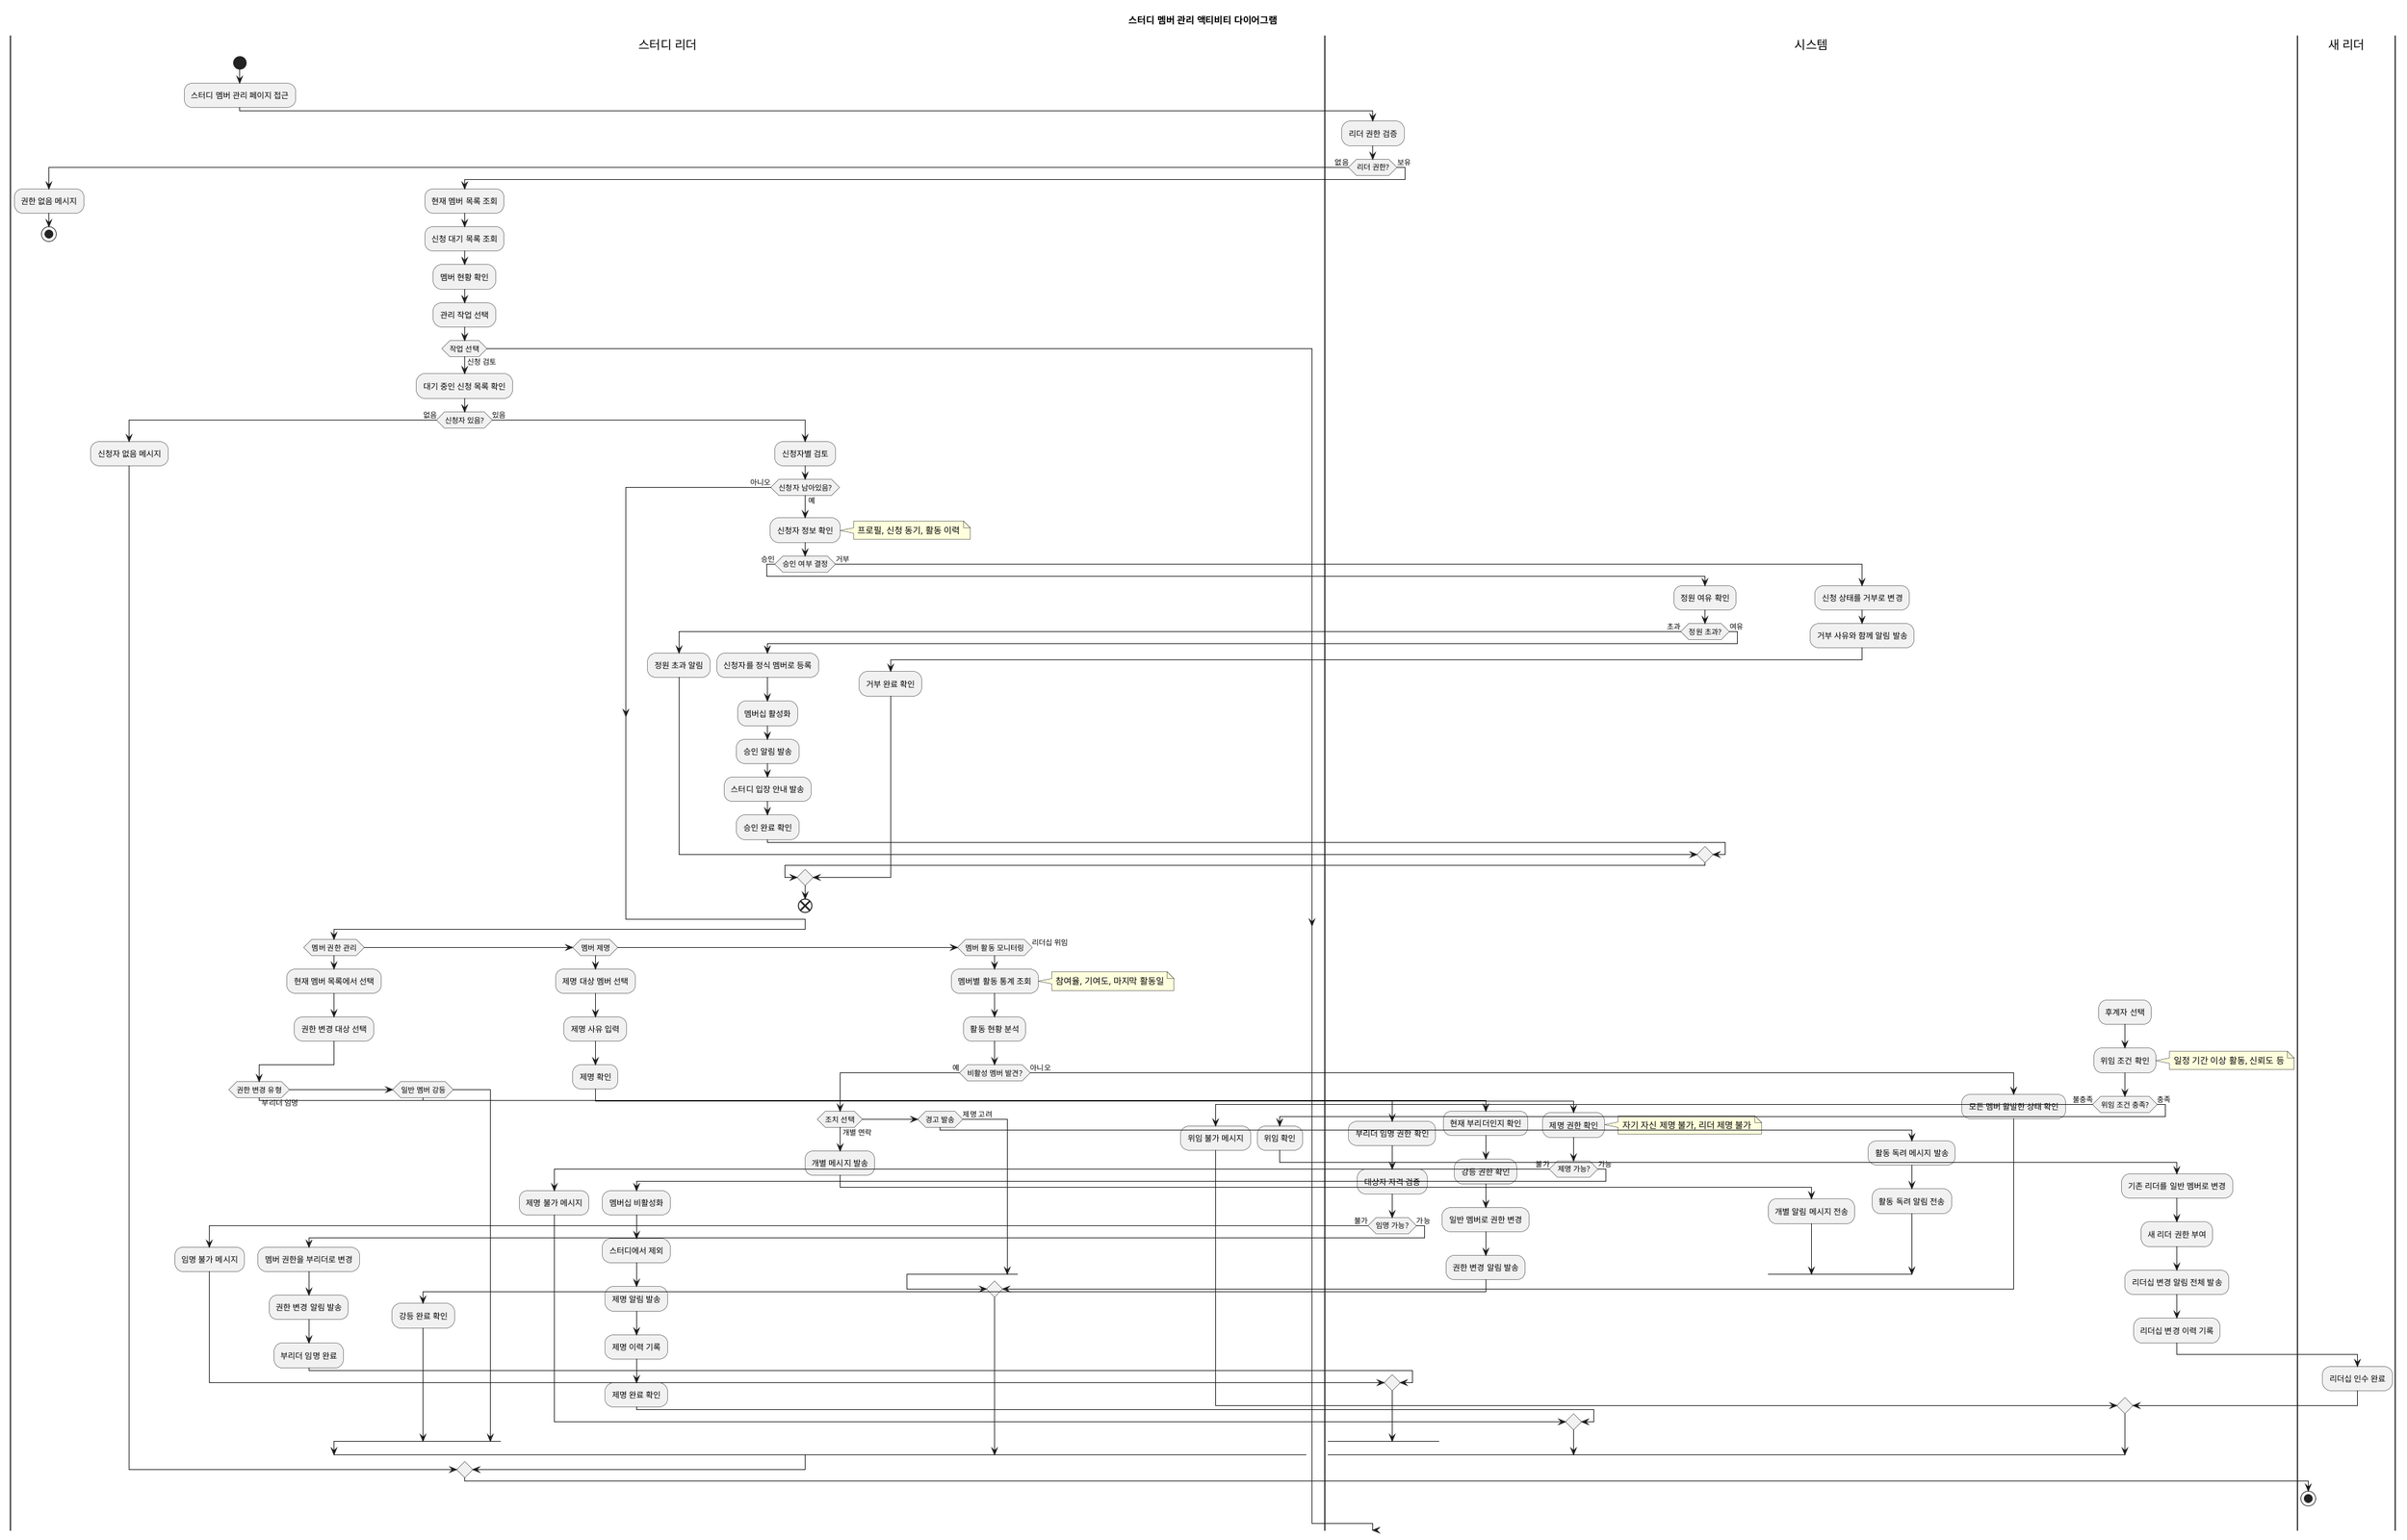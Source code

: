 @startuml
title 스터디 멤버 관리 액티비티 다이어그램

|스터디 리더|
start
:스터디 멤버 관리 페이지 접근;

|시스템|
:리더 권한 검증;
if (리더 권한?) then (없음)
  |스터디 리더|
  :권한 없음 메시지;
  stop
else (보유)
  :현재 멤버 목록 조회;
  :신청 대기 목록 조회;

  |스터디 리더|
  :멤버 현황 확인;
  :관리 작업 선택;

  if (작업 선택) then (신청 검토)
    :대기 중인 신청 목록 확인;

    if (신청자 있음?) then (없음)
      :신청자 없음 메시지;
    else (있음)
      :신청자별 검토;

      while (신청자 남아있음?) is (예)
        :신청자 정보 확인;
        note right: 프로필, 신청 동기, 활동 이력

        if (승인 여부 결정) then (승인)
          |시스템|
          :정원 여유 확인;
          if (정원 초과?) then (초과)
            |스터디 리더|
            :정원 초과 알림;
          else (여유)
            :신청자를 정식 멤버로 등록;
            :멤버십 활성화;
            :승인 알림 발송;
            :스터디 입장 안내 발송;

            |스터디 리더|
            :승인 완료 확인;
          endif

        else (거부)
          |시스템|
          :신청 상태를 거부로 변경;
          :거부 사유와 함께 알림 발송;

          |스터디 리더|
          :거부 완료 확인;
        endif
      end
    endwhile (아니오)

  if (멤버 권한 관리) then
    :현재 멤버 목록에서 선택;
    :권한 변경 대상 선택;

    if (권한 변경 유형) then (부리더 임명)
      |시스템|
      :부리더 임명 권한 확인;
      :대상자 자격 검증;
      if (임명 가능?) then (불가)
        |스터디 리더|
        :임명 불가 메시지;
      else (가능)
        :멤버 권한을 부리더로 변경;
        :권한 변경 알림 발송;
        |스터디 리더|
        :부리더 임명 완료;
      endif

    else if (일반 멤버 강등) then
      |시스템|
      :현재 부리더인지 확인;
      :강등 권한 확인;
      :일반 멤버로 권한 변경;
      :권한 변경 알림 발송;

      |스터디 리더|
      :강등 완료 확인;
    endif

  else if (멤버 제명) then
    :제명 대상 멤버 선택;
    :제명 사유 입력;
    :제명 확인;

    |시스템|
    :제명 권한 확인;
    note right: 자기 자신 제명 불가, 리더 제명 불가

    if (제명 가능?) then (불가)
      |스터디 리더|
      :제명 불가 메시지;
    else (가능)
      :멤버십 비활성화;
      :스터디에서 제외;
      :제명 알림 발송;
      :제명 이력 기록;

      |스터디 리더|
      :제명 완료 확인;
    endif

  else if (멤버 활동 모니터링) then
    :멤버별 활동 통계 조회;
    note right: 참여율, 기여도, 마지막 활동일

    |스터디 리더|
    :활동 현황 분석;

    if (비활성 멤버 발견?) then (예)
      if (조치 선택) then (개별 연락)
        :개별 메시지 발송;
        |시스템|
        :개별 알림 메시지 전송;

      else if (경고 발송)
        :활동 독려 메시지 발송;
        |시스템|
        :활동 독려 알림 전송;

      else (제명 고려)
        note right: 위 제명 프로세스 실행
      endif
    else (아니오)
      :모든 멤버 활발한 상태 확인;
    endif

  else (리더십 위임)
    :후계자 선택;
    :위임 조건 확인;
    note right: 일정 기간 이상 활동, 신뢰도 등

    if (위임 조건 충족?) then (불충족)
      |스터디 리더|
      :위임 불가 메시지;
    else (충족)
      :위임 확인;

      |시스템|
      :기존 리더를 일반 멤버로 변경;
      :새 리더 권한 부여;
      :리더십 변경 알림 전체 발송;
      :리더십 변경 이력 기록;

      |새 리더|
      :리더십 인수 완료;
    endif
  endif
endif

stop

@enduml

